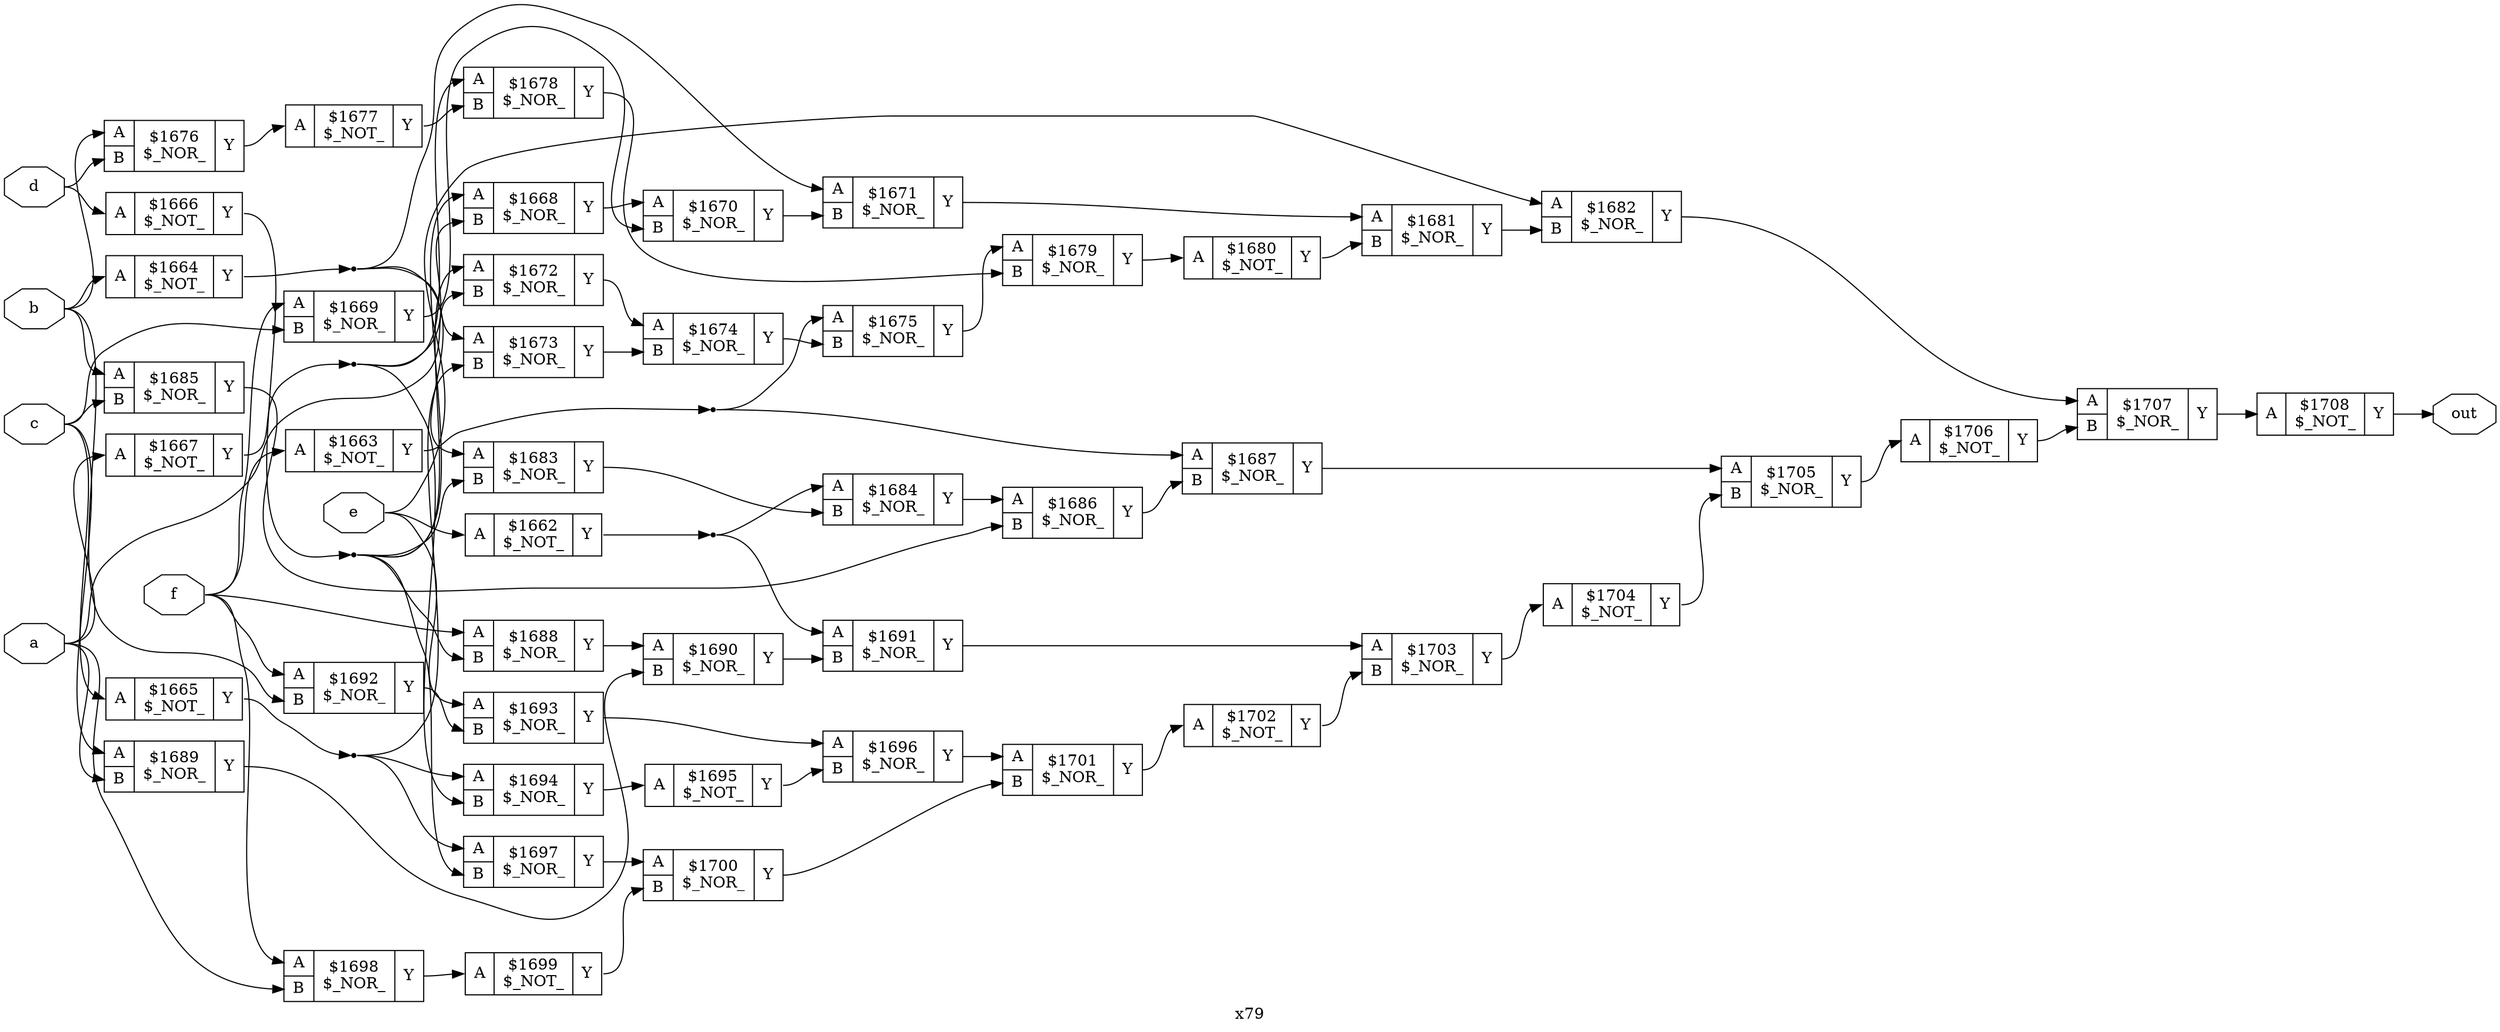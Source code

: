 digraph "x79" {
label="x79";
rankdir="LR";
remincross=true;
n47 [ shape=octagon, label="a", color="black", fontcolor="black" ];
n48 [ shape=octagon, label="b", color="black", fontcolor="black" ];
n49 [ shape=octagon, label="c", color="black", fontcolor="black" ];
n50 [ shape=octagon, label="d", color="black", fontcolor="black" ];
n51 [ shape=octagon, label="e", color="black", fontcolor="black" ];
n52 [ shape=octagon, label="f", color="black", fontcolor="black" ];
n53 [ shape=octagon, label="out", color="black", fontcolor="black" ];
c56 [ shape=record, label="{{<p54> A}|$1662\n$_NOT_|{<p55> Y}}" ];
c57 [ shape=record, label="{{<p54> A}|$1663\n$_NOT_|{<p55> Y}}" ];
c58 [ shape=record, label="{{<p54> A}|$1664\n$_NOT_|{<p55> Y}}" ];
c59 [ shape=record, label="{{<p54> A}|$1665\n$_NOT_|{<p55> Y}}" ];
c60 [ shape=record, label="{{<p54> A}|$1666\n$_NOT_|{<p55> Y}}" ];
c61 [ shape=record, label="{{<p54> A}|$1667\n$_NOT_|{<p55> Y}}" ];
c63 [ shape=record, label="{{<p54> A|<p62> B}|$1668\n$_NOR_|{<p55> Y}}" ];
c64 [ shape=record, label="{{<p54> A|<p62> B}|$1669\n$_NOR_|{<p55> Y}}" ];
c65 [ shape=record, label="{{<p54> A|<p62> B}|$1670\n$_NOR_|{<p55> Y}}" ];
c66 [ shape=record, label="{{<p54> A|<p62> B}|$1671\n$_NOR_|{<p55> Y}}" ];
c67 [ shape=record, label="{{<p54> A|<p62> B}|$1672\n$_NOR_|{<p55> Y}}" ];
c68 [ shape=record, label="{{<p54> A|<p62> B}|$1673\n$_NOR_|{<p55> Y}}" ];
c69 [ shape=record, label="{{<p54> A|<p62> B}|$1674\n$_NOR_|{<p55> Y}}" ];
c70 [ shape=record, label="{{<p54> A|<p62> B}|$1675\n$_NOR_|{<p55> Y}}" ];
c71 [ shape=record, label="{{<p54> A|<p62> B}|$1676\n$_NOR_|{<p55> Y}}" ];
c72 [ shape=record, label="{{<p54> A}|$1677\n$_NOT_|{<p55> Y}}" ];
c73 [ shape=record, label="{{<p54> A|<p62> B}|$1678\n$_NOR_|{<p55> Y}}" ];
c74 [ shape=record, label="{{<p54> A|<p62> B}|$1679\n$_NOR_|{<p55> Y}}" ];
c75 [ shape=record, label="{{<p54> A}|$1680\n$_NOT_|{<p55> Y}}" ];
c76 [ shape=record, label="{{<p54> A|<p62> B}|$1681\n$_NOR_|{<p55> Y}}" ];
c77 [ shape=record, label="{{<p54> A|<p62> B}|$1682\n$_NOR_|{<p55> Y}}" ];
c78 [ shape=record, label="{{<p54> A|<p62> B}|$1683\n$_NOR_|{<p55> Y}}" ];
c79 [ shape=record, label="{{<p54> A|<p62> B}|$1684\n$_NOR_|{<p55> Y}}" ];
c80 [ shape=record, label="{{<p54> A|<p62> B}|$1685\n$_NOR_|{<p55> Y}}" ];
c81 [ shape=record, label="{{<p54> A|<p62> B}|$1686\n$_NOR_|{<p55> Y}}" ];
c82 [ shape=record, label="{{<p54> A|<p62> B}|$1687\n$_NOR_|{<p55> Y}}" ];
c83 [ shape=record, label="{{<p54> A|<p62> B}|$1688\n$_NOR_|{<p55> Y}}" ];
c84 [ shape=record, label="{{<p54> A|<p62> B}|$1689\n$_NOR_|{<p55> Y}}" ];
c85 [ shape=record, label="{{<p54> A|<p62> B}|$1690\n$_NOR_|{<p55> Y}}" ];
c86 [ shape=record, label="{{<p54> A|<p62> B}|$1691\n$_NOR_|{<p55> Y}}" ];
c87 [ shape=record, label="{{<p54> A|<p62> B}|$1692\n$_NOR_|{<p55> Y}}" ];
c88 [ shape=record, label="{{<p54> A|<p62> B}|$1693\n$_NOR_|{<p55> Y}}" ];
c89 [ shape=record, label="{{<p54> A|<p62> B}|$1694\n$_NOR_|{<p55> Y}}" ];
c90 [ shape=record, label="{{<p54> A}|$1695\n$_NOT_|{<p55> Y}}" ];
c91 [ shape=record, label="{{<p54> A|<p62> B}|$1696\n$_NOR_|{<p55> Y}}" ];
c92 [ shape=record, label="{{<p54> A|<p62> B}|$1697\n$_NOR_|{<p55> Y}}" ];
c93 [ shape=record, label="{{<p54> A|<p62> B}|$1698\n$_NOR_|{<p55> Y}}" ];
c94 [ shape=record, label="{{<p54> A}|$1699\n$_NOT_|{<p55> Y}}" ];
c95 [ shape=record, label="{{<p54> A|<p62> B}|$1700\n$_NOR_|{<p55> Y}}" ];
c96 [ shape=record, label="{{<p54> A|<p62> B}|$1701\n$_NOR_|{<p55> Y}}" ];
c97 [ shape=record, label="{{<p54> A}|$1702\n$_NOT_|{<p55> Y}}" ];
c98 [ shape=record, label="{{<p54> A|<p62> B}|$1703\n$_NOR_|{<p55> Y}}" ];
c99 [ shape=record, label="{{<p54> A}|$1704\n$_NOT_|{<p55> Y}}" ];
c100 [ shape=record, label="{{<p54> A|<p62> B}|$1705\n$_NOR_|{<p55> Y}}" ];
c101 [ shape=record, label="{{<p54> A}|$1706\n$_NOT_|{<p55> Y}}" ];
c102 [ shape=record, label="{{<p54> A|<p62> B}|$1707\n$_NOR_|{<p55> Y}}" ];
c103 [ shape=record, label="{{<p54> A}|$1708\n$_NOT_|{<p55> Y}}" ];
n1 [ shape=point ];
c58:p55:e -> n1:w [color="black", label=""];
n1:e -> c66:p54:w [color="black", label=""];
n1:e -> c68:p54:w [color="black", label=""];
n1:e -> c78:p54:w [color="black", label=""];
c68:p55:e -> c69:p62:w [color="black", label=""];
c69:p55:e -> c70:p62:w [color="black", label=""];
c70:p55:e -> c74:p54:w [color="black", label=""];
c71:p55:e -> c72:p54:w [color="black", label=""];
c72:p55:e -> c73:p62:w [color="black", label=""];
c73:p55:e -> c74:p62:w [color="black", label=""];
c74:p55:e -> c75:p54:w [color="black", label=""];
c75:p55:e -> c76:p62:w [color="black", label=""];
c76:p55:e -> c77:p62:w [color="black", label=""];
c77:p55:e -> c102:p54:w [color="black", label=""];
n2 [ shape=point ];
c59:p55:e -> n2:w [color="black", label=""];
n2:e -> c68:p62:w [color="black", label=""];
n2:e -> c89:p54:w [color="black", label=""];
n2:e -> c92:p54:w [color="black", label=""];
c78:p55:e -> c79:p62:w [color="black", label=""];
c79:p55:e -> c81:p54:w [color="black", label=""];
c80:p55:e -> c81:p62:w [color="black", label=""];
c81:p55:e -> c82:p62:w [color="black", label=""];
c82:p55:e -> c100:p54:w [color="black", label=""];
c83:p55:e -> c85:p54:w [color="black", label=""];
c84:p55:e -> c85:p62:w [color="black", label=""];
c85:p55:e -> c86:p62:w [color="black", label=""];
c86:p55:e -> c98:p54:w [color="black", label=""];
c87:p55:e -> c88:p62:w [color="black", label=""];
n3 [ shape=point ];
c60:p55:e -> n3:w [color="black", label=""];
n3:e -> c63:p54:w [color="black", label=""];
n3:e -> c67:p54:w [color="black", label=""];
n3:e -> c78:p62:w [color="black", label=""];
n3:e -> c83:p62:w [color="black", label=""];
n3:e -> c92:p62:w [color="black", label=""];
c88:p55:e -> c91:p54:w [color="black", label=""];
c89:p55:e -> c90:p54:w [color="black", label=""];
c90:p55:e -> c91:p62:w [color="black", label=""];
c91:p55:e -> c96:p54:w [color="black", label=""];
c92:p55:e -> c95:p54:w [color="black", label=""];
c93:p55:e -> c94:p54:w [color="black", label=""];
c94:p55:e -> c95:p62:w [color="black", label=""];
c95:p55:e -> c96:p62:w [color="black", label=""];
c96:p55:e -> c97:p54:w [color="black", label=""];
c97:p55:e -> c98:p62:w [color="black", label=""];
n4 [ shape=point ];
c61:p55:e -> n4:w [color="black", label=""];
n4:e -> c63:p62:w [color="black", label=""];
n4:e -> c73:p54:w [color="black", label=""];
n4:e -> c89:p62:w [color="black", label=""];
c98:p55:e -> c99:p54:w [color="black", label=""];
c99:p55:e -> c100:p62:w [color="black", label=""];
c100:p55:e -> c101:p54:w [color="black", label=""];
c101:p55:e -> c102:p62:w [color="black", label=""];
c102:p55:e -> c103:p54:w [color="black", label=""];
n45 [ shape=point ];
c56:p55:e -> n45:w [color="black", label=""];
n45:e -> c79:p54:w [color="black", label=""];
n45:e -> c86:p54:w [color="black", label=""];
n46 [ shape=point ];
c57:p55:e -> n46:w [color="black", label=""];
n46:e -> c70:p54:w [color="black", label=""];
n46:e -> c82:p54:w [color="black", label=""];
n47:e -> c61:p54:w [color="black", label=""];
n47:e -> c67:p62:w [color="black", label=""];
n47:e -> c84:p62:w [color="black", label=""];
n47:e -> c93:p62:w [color="black", label=""];
n48:e -> c58:p54:w [color="black", label=""];
n48:e -> c71:p54:w [color="black", label=""];
n48:e -> c80:p54:w [color="black", label=""];
n48:e -> c87:p62:w [color="black", label=""];
n49:e -> c59:p54:w [color="black", label=""];
n49:e -> c64:p62:w [color="black", label=""];
n49:e -> c80:p62:w [color="black", label=""];
n49:e -> c84:p54:w [color="black", label=""];
c63:p55:e -> c65:p54:w [color="black", label=""];
n50:e -> c60:p54:w [color="black", label=""];
n50:e -> c71:p62:w [color="black", label=""];
n51:e -> c56:p54:w [color="black", label=""];
n51:e -> c77:p54:w [color="black", label=""];
n51:e -> c88:p54:w [color="black", label=""];
n52:e -> c57:p54:w [color="black", label=""];
n52:e -> c64:p54:w [color="black", label=""];
n52:e -> c83:p54:w [color="black", label=""];
n52:e -> c87:p54:w [color="black", label=""];
n52:e -> c93:p54:w [color="black", label=""];
c103:p55:e -> n53:w [color="black", label=""];
c64:p55:e -> c65:p62:w [color="black", label=""];
c65:p55:e -> c66:p62:w [color="black", label=""];
c66:p55:e -> c76:p54:w [color="black", label=""];
c67:p55:e -> c69:p54:w [color="black", label=""];
}
